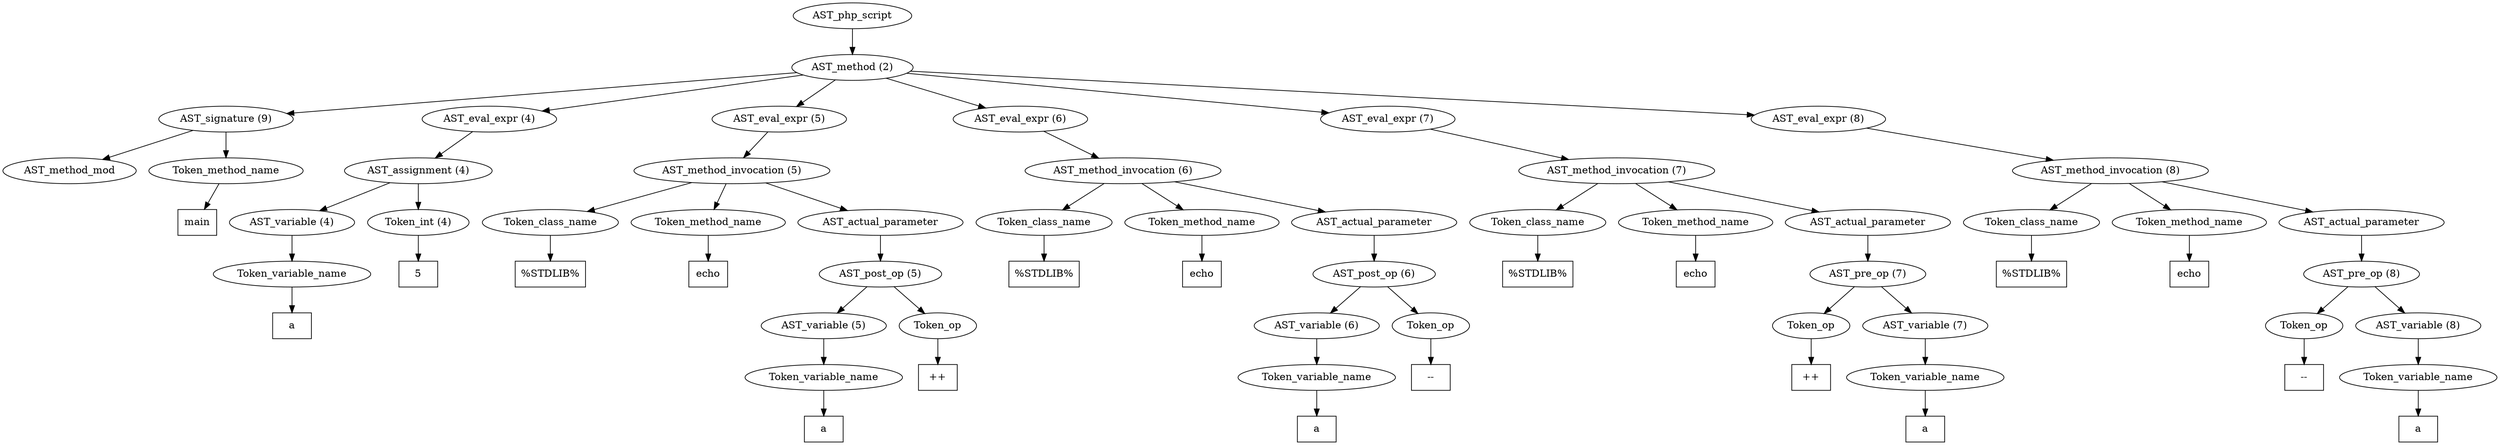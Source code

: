 /*
 * AST in dot format generated by phc -- the PHP compiler
 */

digraph AST {
node_0 [label="AST_php_script"];
node_1 [label="AST_method (2)"];
node_2 [label="AST_signature (9)"];
node_3 [label="AST_method_mod"];
node_4 [label="Token_method_name"];
node_5 [label="main", shape=box]
node_4 -> node_5;
node_2 -> node_4;
node_2 -> node_3;
node_6 [label="AST_eval_expr (4)"];
node_7 [label="AST_assignment (4)"];
node_8 [label="AST_variable (4)"];
node_9 [label="Token_variable_name"];
node_10 [label="a", shape=box]
node_9 -> node_10;
node_8 -> node_9;
node_11 [label="Token_int (4)"];
node_12 [label="5", shape=box]
node_11 -> node_12;
node_7 -> node_11;
node_7 -> node_8;
node_6 -> node_7;
node_13 [label="AST_eval_expr (5)"];
node_14 [label="AST_method_invocation (5)"];
node_15 [label="Token_class_name"];
node_16 [label="%STDLIB%", shape=box]
node_15 -> node_16;
node_17 [label="Token_method_name"];
node_18 [label="echo", shape=box]
node_17 -> node_18;
node_19 [label="AST_actual_parameter"];
node_20 [label="AST_post_op (5)"];
node_21 [label="AST_variable (5)"];
node_22 [label="Token_variable_name"];
node_23 [label="a", shape=box]
node_22 -> node_23;
node_21 -> node_22;
node_24 [label="Token_op"];
node_25 [label="++", shape=box]
node_24 -> node_25;
node_20 -> node_24;
node_20 -> node_21;
node_19 -> node_20;
node_14 -> node_19;
node_14 -> node_17;
node_14 -> node_15;
node_13 -> node_14;
node_26 [label="AST_eval_expr (6)"];
node_27 [label="AST_method_invocation (6)"];
node_28 [label="Token_class_name"];
node_29 [label="%STDLIB%", shape=box]
node_28 -> node_29;
node_30 [label="Token_method_name"];
node_31 [label="echo", shape=box]
node_30 -> node_31;
node_32 [label="AST_actual_parameter"];
node_33 [label="AST_post_op (6)"];
node_34 [label="AST_variable (6)"];
node_35 [label="Token_variable_name"];
node_36 [label="a", shape=box]
node_35 -> node_36;
node_34 -> node_35;
node_37 [label="Token_op"];
node_38 [label="--", shape=box]
node_37 -> node_38;
node_33 -> node_37;
node_33 -> node_34;
node_32 -> node_33;
node_27 -> node_32;
node_27 -> node_30;
node_27 -> node_28;
node_26 -> node_27;
node_39 [label="AST_eval_expr (7)"];
node_40 [label="AST_method_invocation (7)"];
node_41 [label="Token_class_name"];
node_42 [label="%STDLIB%", shape=box]
node_41 -> node_42;
node_43 [label="Token_method_name"];
node_44 [label="echo", shape=box]
node_43 -> node_44;
node_45 [label="AST_actual_parameter"];
node_46 [label="AST_pre_op (7)"];
node_47 [label="Token_op"];
node_48 [label="++", shape=box]
node_47 -> node_48;
node_49 [label="AST_variable (7)"];
node_50 [label="Token_variable_name"];
node_51 [label="a", shape=box]
node_50 -> node_51;
node_49 -> node_50;
node_46 -> node_49;
node_46 -> node_47;
node_45 -> node_46;
node_40 -> node_45;
node_40 -> node_43;
node_40 -> node_41;
node_39 -> node_40;
node_52 [label="AST_eval_expr (8)"];
node_53 [label="AST_method_invocation (8)"];
node_54 [label="Token_class_name"];
node_55 [label="%STDLIB%", shape=box]
node_54 -> node_55;
node_56 [label="Token_method_name"];
node_57 [label="echo", shape=box]
node_56 -> node_57;
node_58 [label="AST_actual_parameter"];
node_59 [label="AST_pre_op (8)"];
node_60 [label="Token_op"];
node_61 [label="--", shape=box]
node_60 -> node_61;
node_62 [label="AST_variable (8)"];
node_63 [label="Token_variable_name"];
node_64 [label="a", shape=box]
node_63 -> node_64;
node_62 -> node_63;
node_59 -> node_62;
node_59 -> node_60;
node_58 -> node_59;
node_53 -> node_58;
node_53 -> node_56;
node_53 -> node_54;
node_52 -> node_53;
node_1 -> node_52;
node_1 -> node_39;
node_1 -> node_26;
node_1 -> node_13;
node_1 -> node_6;
node_1 -> node_2;
node_0 -> node_1;
}
